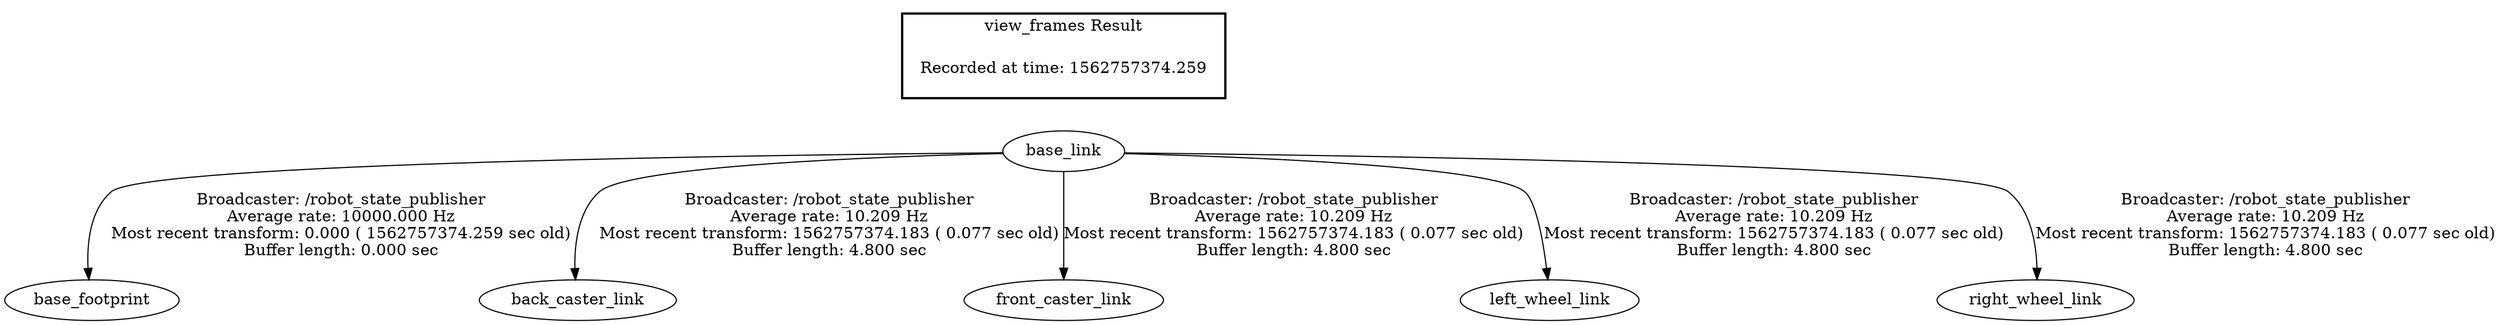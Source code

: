 digraph G {
"base_link" -> "base_footprint"[label="Broadcaster: /robot_state_publisher\nAverage rate: 10000.000 Hz\nMost recent transform: 0.000 ( 1562757374.259 sec old)\nBuffer length: 0.000 sec\n"];
"base_link" -> "back_caster_link"[label="Broadcaster: /robot_state_publisher\nAverage rate: 10.209 Hz\nMost recent transform: 1562757374.183 ( 0.077 sec old)\nBuffer length: 4.800 sec\n"];
"base_link" -> "front_caster_link"[label="Broadcaster: /robot_state_publisher\nAverage rate: 10.209 Hz\nMost recent transform: 1562757374.183 ( 0.077 sec old)\nBuffer length: 4.800 sec\n"];
"base_link" -> "left_wheel_link"[label="Broadcaster: /robot_state_publisher\nAverage rate: 10.209 Hz\nMost recent transform: 1562757374.183 ( 0.077 sec old)\nBuffer length: 4.800 sec\n"];
"base_link" -> "right_wheel_link"[label="Broadcaster: /robot_state_publisher\nAverage rate: 10.209 Hz\nMost recent transform: 1562757374.183 ( 0.077 sec old)\nBuffer length: 4.800 sec\n"];
edge [style=invis];
 subgraph cluster_legend { style=bold; color=black; label ="view_frames Result";
"Recorded at time: 1562757374.259"[ shape=plaintext ] ;
 }->"base_link";
}